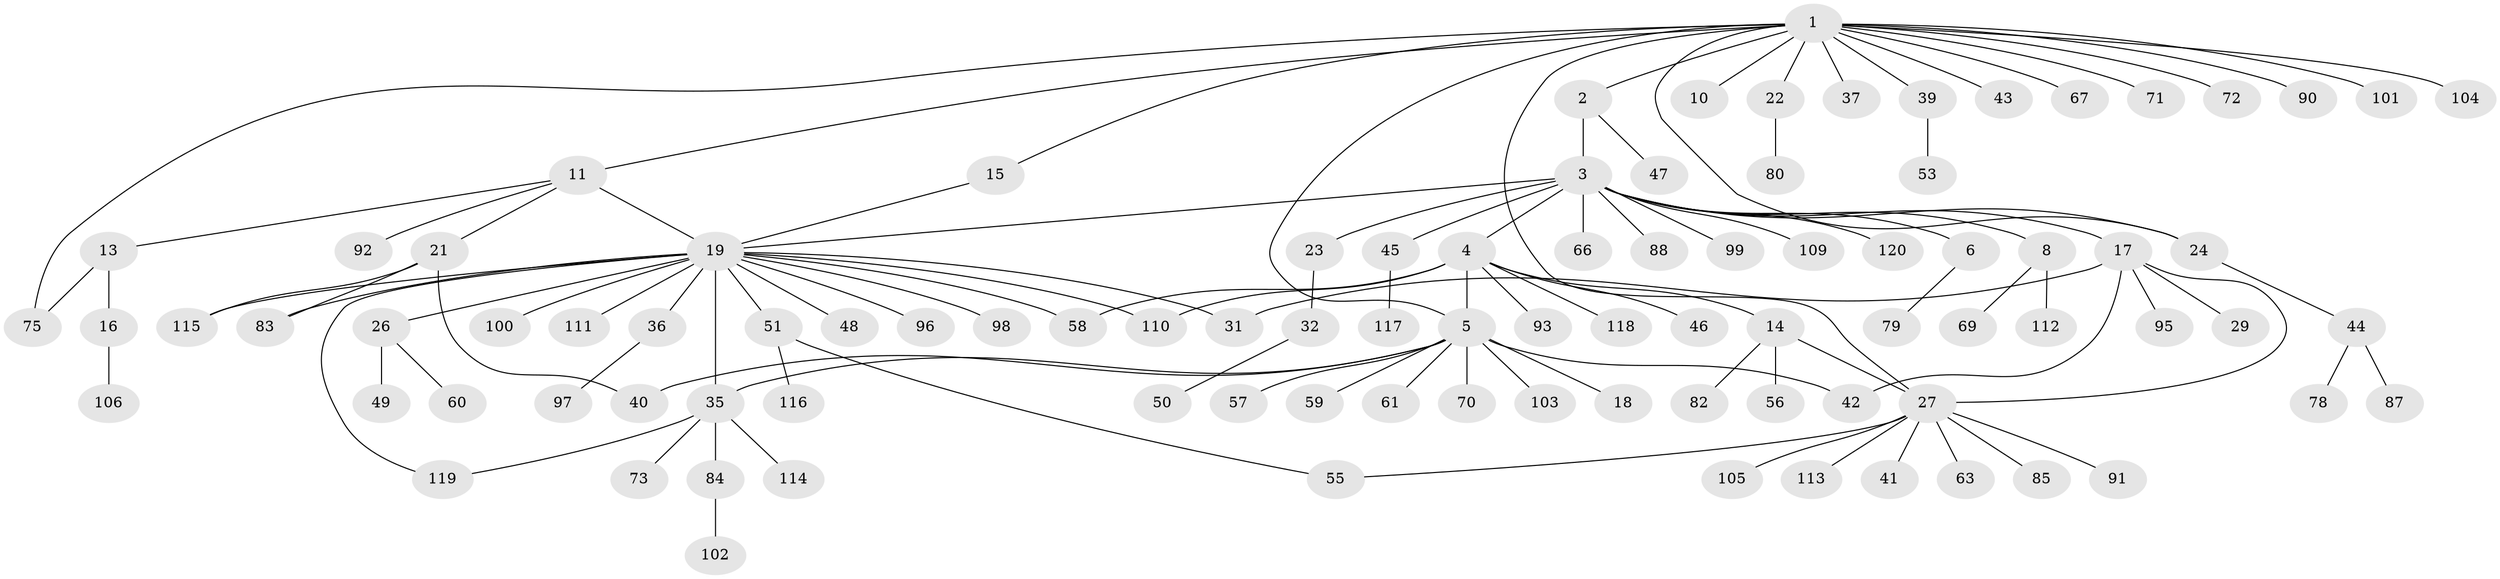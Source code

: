 // original degree distribution, {19: 0.00819672131147541, 3: 0.10655737704918032, 11: 0.01639344262295082, 9: 0.01639344262295082, 4: 0.01639344262295082, 2: 0.21311475409836064, 1: 0.5655737704918032, 7: 0.01639344262295082, 5: 0.02459016393442623, 16: 0.00819672131147541, 6: 0.00819672131147541}
// Generated by graph-tools (version 1.1) at 2025/11/02/27/25 16:11:11]
// undirected, 95 vertices, 111 edges
graph export_dot {
graph [start="1"]
  node [color=gray90,style=filled];
  1 [super="+54"];
  2 [super="+7"];
  3 [super="+33"];
  4 [super="+25"];
  5 [super="+9"];
  6;
  8 [super="+28"];
  10;
  11 [super="+12"];
  13 [super="+38"];
  14 [super="+76"];
  15 [super="+74"];
  16 [super="+86"];
  17 [super="+20"];
  18 [super="+89"];
  19 [super="+30"];
  21 [super="+108"];
  22 [super="+62"];
  23;
  24;
  26;
  27 [super="+52"];
  29;
  31 [super="+65"];
  32 [super="+34"];
  35 [super="+81"];
  36 [super="+122"];
  37;
  39;
  40;
  41 [super="+107"];
  42;
  43;
  44;
  45 [super="+77"];
  46;
  47;
  48;
  49;
  50;
  51 [super="+68"];
  53;
  55 [super="+64"];
  56;
  57;
  58;
  59;
  60;
  61;
  63;
  66;
  67;
  69;
  70;
  71;
  72;
  73;
  75;
  78;
  79;
  80;
  82;
  83;
  84;
  85 [super="+94"];
  87;
  88;
  90;
  91;
  92;
  93;
  95;
  96;
  97;
  98;
  99;
  100;
  101;
  102;
  103;
  104;
  105;
  106;
  109;
  110;
  111;
  112 [super="+121"];
  113;
  114;
  115;
  116;
  117;
  118;
  119;
  120;
  1 -- 2;
  1 -- 5;
  1 -- 10;
  1 -- 11;
  1 -- 15;
  1 -- 22;
  1 -- 24;
  1 -- 27;
  1 -- 37;
  1 -- 39;
  1 -- 43;
  1 -- 67;
  1 -- 71;
  1 -- 72;
  1 -- 75;
  1 -- 90;
  1 -- 101;
  1 -- 104;
  2 -- 3;
  2 -- 47;
  3 -- 4;
  3 -- 6;
  3 -- 8;
  3 -- 17;
  3 -- 23;
  3 -- 45;
  3 -- 66;
  3 -- 109;
  3 -- 120;
  3 -- 19;
  3 -- 99;
  3 -- 24;
  3 -- 88;
  4 -- 14;
  4 -- 46;
  4 -- 58;
  4 -- 93;
  4 -- 110;
  4 -- 118;
  4 -- 5;
  5 -- 18;
  5 -- 61;
  5 -- 35;
  5 -- 70;
  5 -- 103;
  5 -- 40;
  5 -- 42;
  5 -- 57;
  5 -- 59;
  6 -- 79;
  8 -- 69;
  8 -- 112;
  11 -- 13;
  11 -- 19 [weight=2];
  11 -- 21;
  11 -- 92;
  13 -- 16;
  13 -- 75;
  14 -- 27;
  14 -- 56;
  14 -- 82;
  15 -- 19;
  16 -- 106;
  17 -- 27;
  17 -- 29;
  17 -- 31;
  17 -- 42;
  17 -- 95;
  19 -- 26;
  19 -- 35;
  19 -- 36;
  19 -- 48;
  19 -- 51;
  19 -- 58;
  19 -- 83;
  19 -- 96;
  19 -- 98;
  19 -- 100;
  19 -- 115;
  19 -- 119;
  19 -- 31;
  19 -- 110;
  19 -- 111;
  21 -- 40;
  21 -- 115;
  21 -- 83;
  22 -- 80;
  23 -- 32;
  24 -- 44;
  26 -- 49;
  26 -- 60;
  27 -- 41;
  27 -- 55;
  27 -- 63;
  27 -- 85;
  27 -- 91;
  27 -- 105;
  27 -- 113;
  32 -- 50;
  35 -- 73;
  35 -- 84;
  35 -- 119;
  35 -- 114;
  36 -- 97;
  39 -- 53;
  44 -- 78;
  44 -- 87;
  45 -- 117;
  51 -- 116;
  51 -- 55;
  84 -- 102;
}

